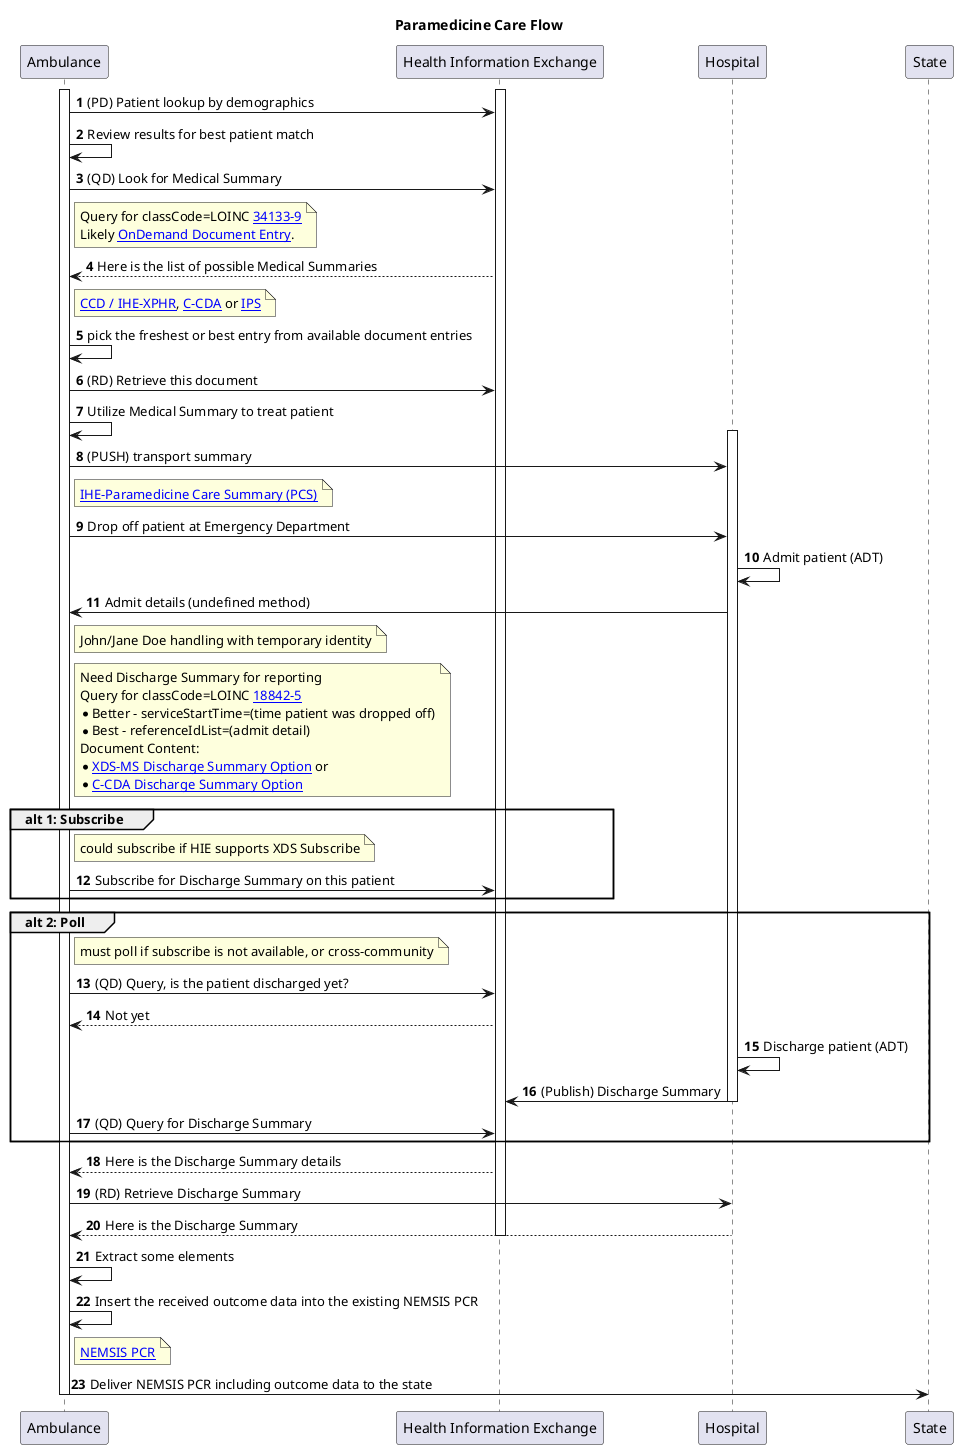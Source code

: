 @startuml
skinparam svgDimensionStyle false
title Paramedicine Care Flow
participant "Ambulance" as Ambulance
participant "Health Information Exchange" as HIE [[https://profiles.ihe.net/ITI/HIE-Whitepaper/index.html HIE-Whitepaper]]
autonumber
activate Ambulance
activate HIE
Ambulance -> HIE: (PD) Patient lookup by demographics
Ambulance -> Ambulance: Review results for best patient match

Ambulance -> HIE: (QD) Look for Medical Summary
Note right of Ambulance: Query for classCode=LOINC [[https://loinc.org/34133-9/ 34133-9]]\nLikely [[https://profiles.ihe.net/ITI/HIE-Whitepaper/index.html#212-dynamic-documents OnDemand Document Entry]].
Ambulance <-- HIE: Here is the list of possible Medical Summaries
Note right of Ambulance: [[https://www.ihe.net/uploadedFiles/Documents/PCC/IHE_PCC_TF_Vol1.pdf#nameddest=4_Exchange_of_Personal_Health_R CCD / IHE-XPHR]], [[https://www.hl7.org/ccdasearch/ C-CDA]] or [[https://hl7.org/fhir/uv/ips/ IPS]]
Ambulance -> Ambulance: pick the freshest or best entry from available document entries

Ambulance -> HIE: (RD) Retrieve this document
Ambulance -> Ambulance: Utilize Medical Summary to treat patient

activate Hospital
Ambulance -> Hospital: (PUSH) transport summary 
Note right of Ambulance: [[https://www.ihe.net//uploadedFiles/Documents/PCC/IHE_PCC_Suppl_PCS.pdf IHE-Paramedicine Care Summary (PCS)]]

Ambulance -> Hospital: Drop off patient at Emergency Department

Hospital-> Hospital: Admit patient (ADT)

Hospital -> Ambulance: Admit details (undefined method)
Note right of Ambulance: John/Jane Doe handling with temporary identity

Note right of Ambulance: Need Discharge Summary for reporting\nQuery for classCode=LOINC [[https://loinc.org/18842-5/ 18842-5]]\n* Better - serviceStartTime=(time patient was dropped off)\n* Best - referenceIdList=(admit detail)\nDocument Content:\n* [[https://www.ihe.net/uploadedFiles/Documents/PCC/IHE_PCC_TF_Vol1.pdf#nameddest=3_4_2_2_Discharge_Summary_Optio XDS-MS Discharge Summary Option]] or \n* [[https://www.hl7.org/ccdasearch/templates/2.16.840.1.113883.10.20.22.1.8.html C-CDA Discharge Summary Option]]
group alt 1: Subscribe
    Note right of Ambulance: could subscribe if HIE supports XDS Subscribe
    Ambulance -> HIE: Subscribe for Discharge Summary on this patient 
end group
group alt 2: Poll
    Note right of Ambulance: must poll if subscribe is not available, or cross-community
    Ambulance -> HIE: (QD) Query, is the patient discharged yet? 
    Ambulance <-- HIE: Not yet

    Hospital -> Hospital: Discharge patient (ADT)
    Hospital -> HIE: (Publish) Discharge Summary
    deactivate Hospital

    Ambulance -> HIE: (QD) Query for Discharge Summary
end group
Ambulance <-- HIE: Here is the Discharge Summary details
Ambulance -> Hospital: (RD) Retrieve Discharge Summary
Ambulance <-- Hospital: Here is the Discharge Summary
deactivate HIE


Ambulance -> Ambulance: Extract some elements
Ambulance -> Ambulance: Insert the received outcome data into the existing NEMSIS PCR
Note right of Ambulance: [[https://nemsis.org/technical-resources NEMSIS PCR]]
Ambulance -> State: Deliver NEMSIS PCR including outcome data to the state

deactivate Ambulance

@enduml
